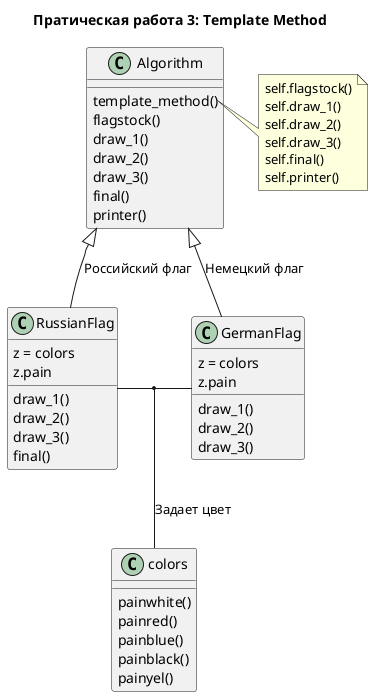 @startuml
title Пратическая работа 3: Template Method
class Algorithm{
template_method()
flagstock()
draw_1()
draw_2()
draw_3()
final()
printer()
}
note right of Algorithm::"template_method()"
self.flagstock()
self.draw_1()
self.draw_2()
self.draw_3()
self.final()
self.printer()
end note

class colors{
painwhite()
painred()
painblue()
painblack()
painyel()
}

class RussianFlag{
z = colors
z.pain
draw_1()
draw_2()
draw_3()
final()
}
class  GermanFlag{
z = colors
z.pain
draw_1()
draw_2()
draw_3()
}

Algorithm <|-- GermanFlag : Немецкий флаг
Algorithm <|-- RussianFlag : Российский флаг

RussianFlag -  GermanFlag 
(RussianFlag, GermanFlag) - colors:Задает цвет

@enduml



@startuml 
title Пратическая работа 3: Strategy 

class Variant{ 
selection() 
} 
class Game{ 
strategy: Variant 
init() 
play() 
} 

class Rock{ 
selection() 
} 
class Paper{ 
selection() 
} 
class Clippers{ 
selection() 
} 
class main{ 
int n 
str vibor 
playtime() 
player1.play(player2) 
} 
note right of main::"playtime()" 
player1 = playtime(vibor) 
player2 = playtime(vibor) 
end note 

Paper --> Variant 
Rock --> Variant 
Clippers --> Variant 
main *--> Variant 
main --Game 

@enduml 
